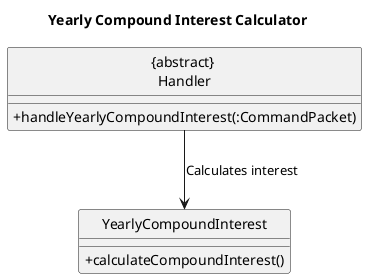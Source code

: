 @startuml
hide circle
title Yearly Compound Interest Calculator
skinparam classAttributeIconSize 0
class "{abstract} \nHandler" {
 +handleYearlyCompoundInterest(:CommandPacket)
}

class YearlyCompoundInterest {
 +calculateCompoundInterest()
}

"{abstract} \nHandler" --> YearlyCompoundInterest : Calculates interest
@enduml